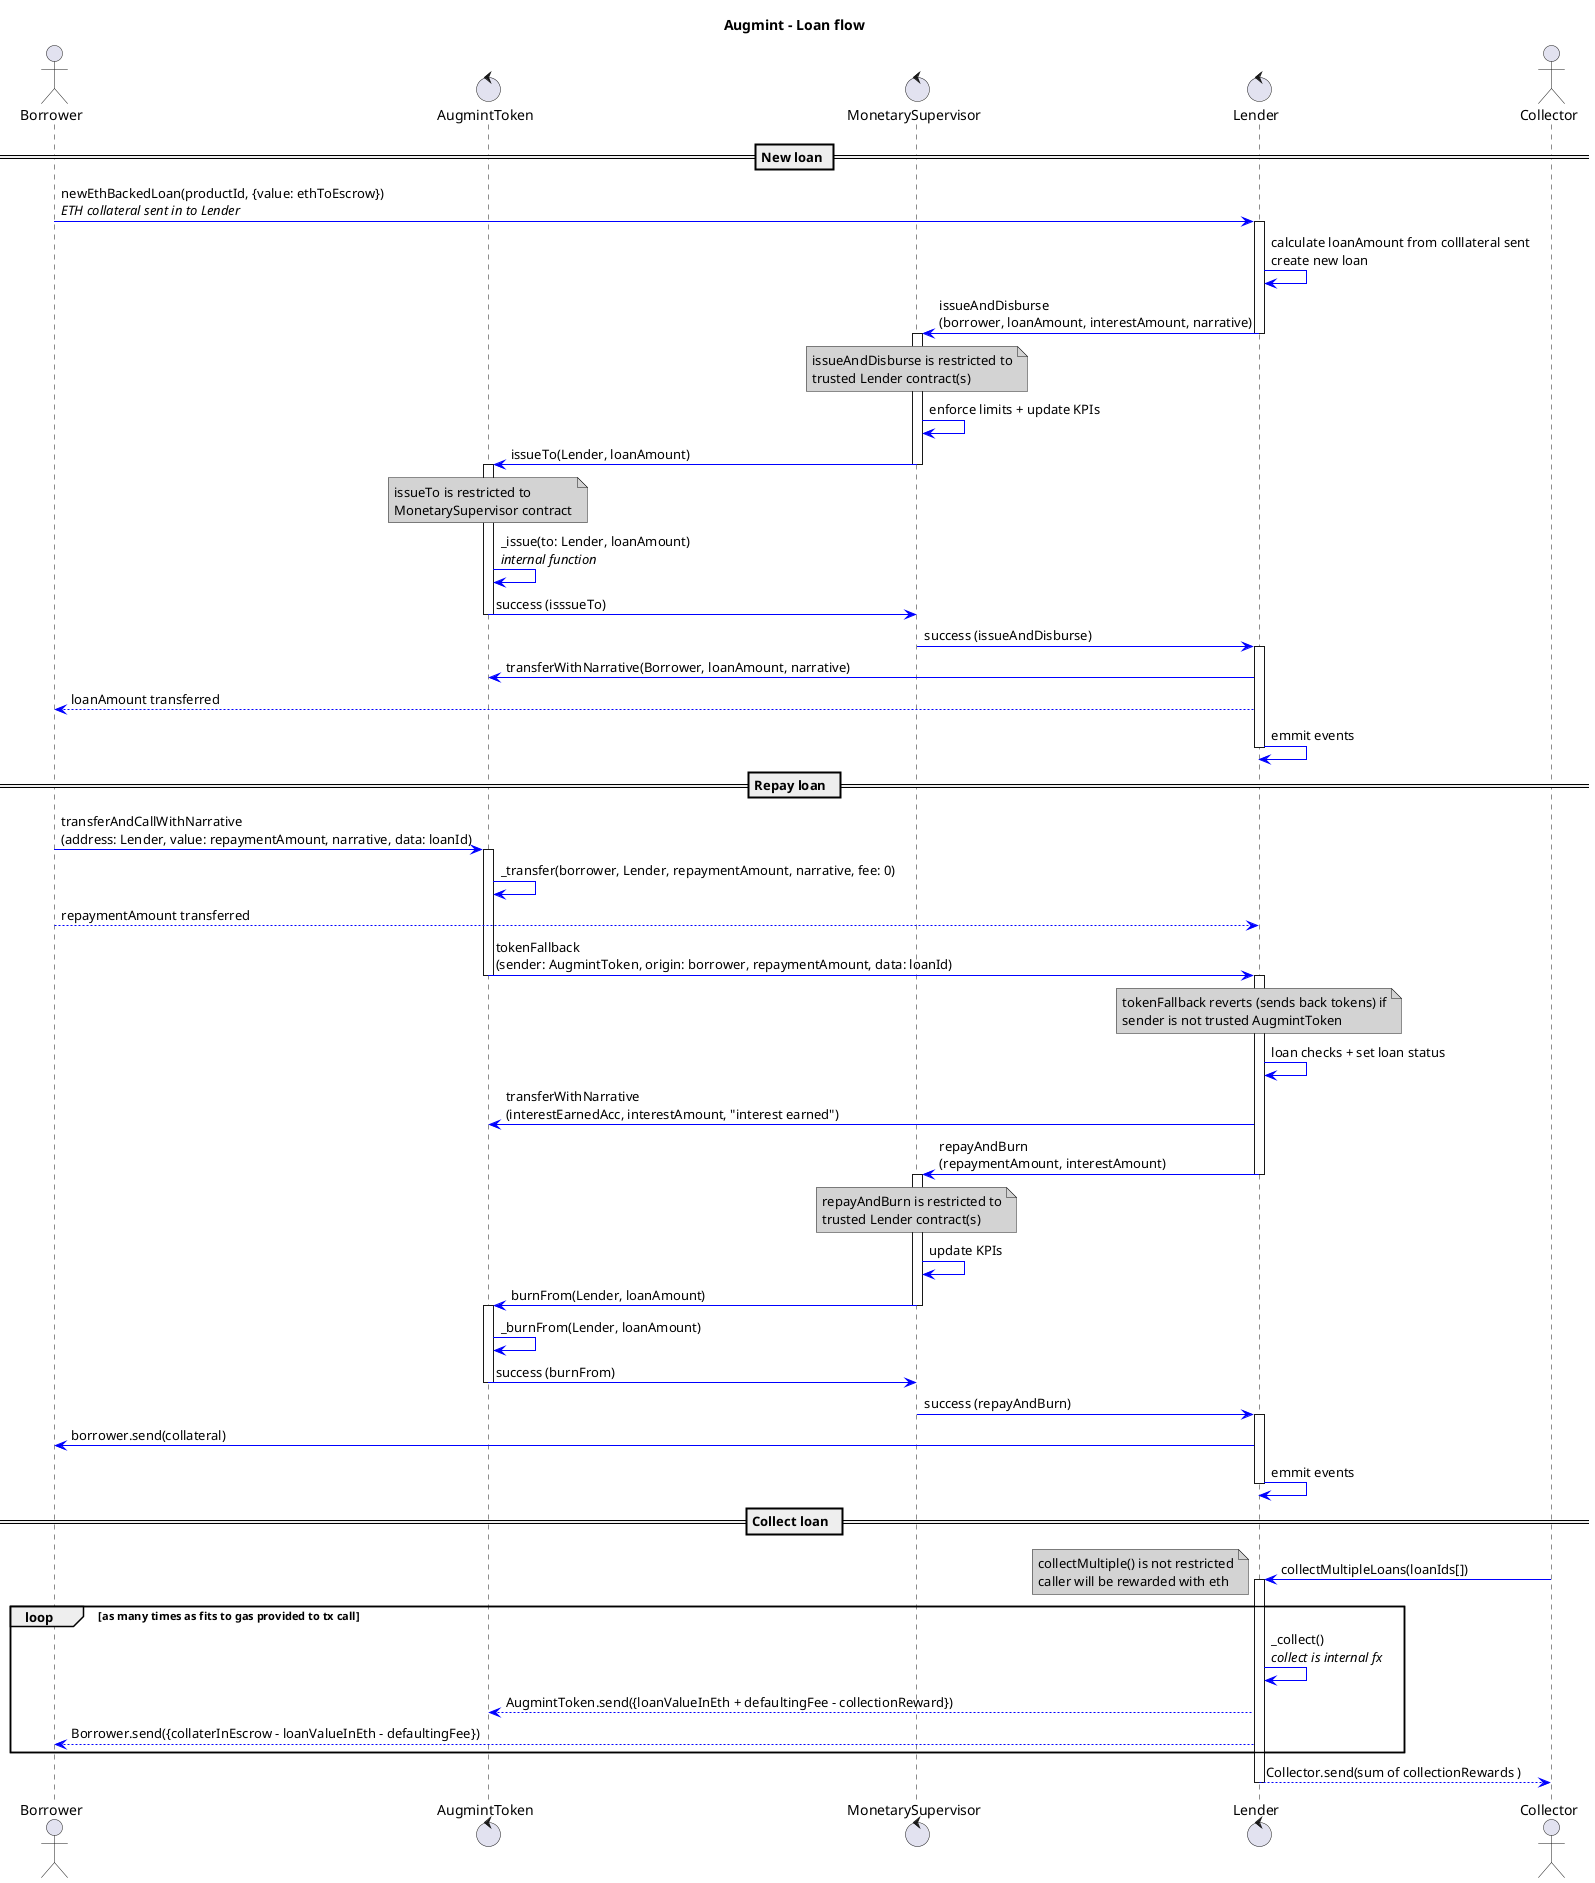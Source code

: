 @startuml
title **Augmint** - Loan flow
skinparam ArrowColor #blue
skinparam noteBackgroundColor #lightgrey

actor Borrower
control AugmintToken
control MonetarySupervisor
control Lender
actor Collector

== New loan ==
Borrower -> Lender : newEthBackedLoan(productId, {value: ethToEscrow})\n//ETH collateral sent in to Lender//

activate Lender
    Lender -> Lender : calculate loanAmount from colllateral sent\ncreate new loan
    Lender -> MonetarySupervisor : issueAndDisburse\n(borrower, loanAmount, interestAmount, narrative)
deactivate Lender

activate MonetarySupervisor
    note over MonetarySupervisor
        issueAndDisburse is restricted to
        trusted Lender contract(s)
    end note
    MonetarySupervisor -> MonetarySupervisor : enforce limits + update KPIs
    MonetarySupervisor -> AugmintToken : issueTo(Lender, loanAmount)
deactivate MonetarySupervisor

activate AugmintToken
    note over AugmintToken
        issueTo is restricted to
        MonetarySupervisor contract
    end note
    AugmintToken -> AugmintToken : _issue(to: Lender, loanAmount)\n//internal function//
    AugmintToken -> MonetarySupervisor : success (isssueTo)
deactivate AugmintToken

MonetarySupervisor -> Lender : success (issueAndDisburse)

activate Lender
    Lender -> AugmintToken : transferWithNarrative(Borrower, loanAmount, narrative)
    Lender --> Borrower : loanAmount transferred
    Lender -> Lender : emmit events
deactivate Lender


== Repay loan  ==
Borrower -> AugmintToken : transferAndCallWithNarrative\n(address: Lender, value: repaymentAmount, narrative, data: loanId)

activate AugmintToken
    AugmintToken -> AugmintToken : _transfer(borrower, Lender, repaymentAmount, narrative, fee: 0)
    Borrower --> Lender : repaymentAmount transferred
    AugmintToken -> Lender : tokenFallback\n(sender: AugmintToken, origin: borrower, repaymentAmount, data: loanId)
deactivate AugmintToken

activate Lender
    note over Lender
        tokenFallback reverts (sends back tokens) if
        sender is not trusted AugmintToken
    end note
    Lender -> Lender : loan checks + set loan status
    Lender -> AugmintToken : transferWithNarrative\n(interestEarnedAcc, interestAmount, "interest earned")
    Lender -> MonetarySupervisor : repayAndBurn\n(repaymentAmount, interestAmount)
    note over MonetarySupervisor
        repayAndBurn is restricted to
        trusted Lender contract(s)
    end note
deactivate Lender

activate MonetarySupervisor
    MonetarySupervisor -> MonetarySupervisor : update KPIs
    MonetarySupervisor -> AugmintToken : burnFrom(Lender, loanAmount)
deactivate MonetarySupervisor

activate AugmintToken
    AugmintToken -> AugmintToken : _burnFrom(Lender, loanAmount)
    AugmintToken -> MonetarySupervisor : success (burnFrom)
deactivate AugmintToken

MonetarySupervisor -> Lender : success (repayAndBurn)

activate Lender
Lender -> Borrower : borrower.send(collateral)
Lender -> Lender : emmit events
deactivate Lender

== Collect loan  ==
Collector -> Lender : collectMultipleLoans(loanIds[])
note left
    collectMultiple() is not restricted
    caller will be rewarded with eth
end note
activate Lender

loop as many times as fits to gas provided to tx call
    Lender -> Lender : _collect()\n//collect is internal fx//
    Lender --> AugmintToken : AugmintToken.send({loanValueInEth + defaultingFee - collectionReward})
    Lender --> Borrower : Borrower.send({collaterInEscrow - loanValueInEth - defaultingFee})
end
Lender --> Collector : Collector.send(sum of collectionRewards )

deactivate Lender
@enduml
